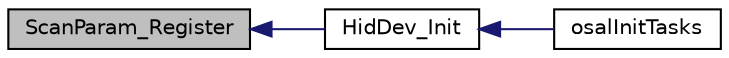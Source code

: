 digraph "ScanParam_Register"
{
  edge [fontname="Helvetica",fontsize="10",labelfontname="Helvetica",labelfontsize="10"];
  node [fontname="Helvetica",fontsize="10",shape=record];
  rankdir="LR";
  Node1 [label="ScanParam_Register",height=0.2,width=0.4,color="black", fillcolor="grey75", style="filled" fontcolor="black"];
  Node1 -> Node2 [dir="back",color="midnightblue",fontsize="10",style="solid",fontname="Helvetica"];
  Node2 [label="HidDev_Init",height=0.2,width=0.4,color="black", fillcolor="white", style="filled",URL="$hiddev_8h.html#a375a694c66f488f2c56e23f27d690721"];
  Node2 -> Node3 [dir="back",color="midnightblue",fontsize="10",style="solid",fontname="Helvetica"];
  Node3 [label="osalInitTasks",height=0.2,width=0.4,color="black", fillcolor="white", style="filled",URL="$_o_s_a_l__hid_adv_remote_8c.html#a7ad49ef9f96d7753c3e77e0e69231bb2"];
}
